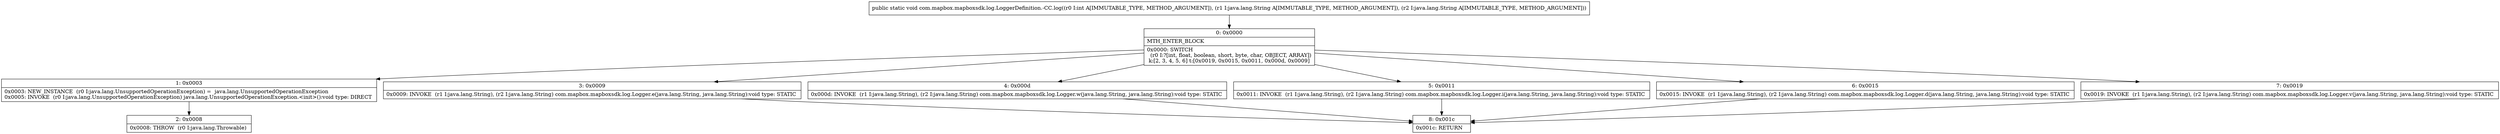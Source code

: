 digraph "CFG forcom.mapbox.mapboxsdk.log.LoggerDefinition.\-CC.log(ILjava\/lang\/String;Ljava\/lang\/String;)V" {
Node_0 [shape=record,label="{0\:\ 0x0000|MTH_ENTER_BLOCK\l|0x0000: SWITCH  \l  (r0 I:?[int, float, boolean, short, byte, char, OBJECT, ARRAY])\l k:[2, 3, 4, 5, 6] t:[0x0019, 0x0015, 0x0011, 0x000d, 0x0009] \l}"];
Node_1 [shape=record,label="{1\:\ 0x0003|0x0003: NEW_INSTANCE  (r0 I:java.lang.UnsupportedOperationException) =  java.lang.UnsupportedOperationException \l0x0005: INVOKE  (r0 I:java.lang.UnsupportedOperationException) java.lang.UnsupportedOperationException.\<init\>():void type: DIRECT \l}"];
Node_2 [shape=record,label="{2\:\ 0x0008|0x0008: THROW  (r0 I:java.lang.Throwable) \l}"];
Node_3 [shape=record,label="{3\:\ 0x0009|0x0009: INVOKE  (r1 I:java.lang.String), (r2 I:java.lang.String) com.mapbox.mapboxsdk.log.Logger.e(java.lang.String, java.lang.String):void type: STATIC \l}"];
Node_4 [shape=record,label="{4\:\ 0x000d|0x000d: INVOKE  (r1 I:java.lang.String), (r2 I:java.lang.String) com.mapbox.mapboxsdk.log.Logger.w(java.lang.String, java.lang.String):void type: STATIC \l}"];
Node_5 [shape=record,label="{5\:\ 0x0011|0x0011: INVOKE  (r1 I:java.lang.String), (r2 I:java.lang.String) com.mapbox.mapboxsdk.log.Logger.i(java.lang.String, java.lang.String):void type: STATIC \l}"];
Node_6 [shape=record,label="{6\:\ 0x0015|0x0015: INVOKE  (r1 I:java.lang.String), (r2 I:java.lang.String) com.mapbox.mapboxsdk.log.Logger.d(java.lang.String, java.lang.String):void type: STATIC \l}"];
Node_7 [shape=record,label="{7\:\ 0x0019|0x0019: INVOKE  (r1 I:java.lang.String), (r2 I:java.lang.String) com.mapbox.mapboxsdk.log.Logger.v(java.lang.String, java.lang.String):void type: STATIC \l}"];
Node_8 [shape=record,label="{8\:\ 0x001c|0x001c: RETURN   \l}"];
MethodNode[shape=record,label="{public static void com.mapbox.mapboxsdk.log.LoggerDefinition.\-CC.log((r0 I:int A[IMMUTABLE_TYPE, METHOD_ARGUMENT]), (r1 I:java.lang.String A[IMMUTABLE_TYPE, METHOD_ARGUMENT]), (r2 I:java.lang.String A[IMMUTABLE_TYPE, METHOD_ARGUMENT])) }"];
MethodNode -> Node_0;
Node_0 -> Node_1;
Node_0 -> Node_3;
Node_0 -> Node_4;
Node_0 -> Node_5;
Node_0 -> Node_6;
Node_0 -> Node_7;
Node_1 -> Node_2;
Node_3 -> Node_8;
Node_4 -> Node_8;
Node_5 -> Node_8;
Node_6 -> Node_8;
Node_7 -> Node_8;
}

